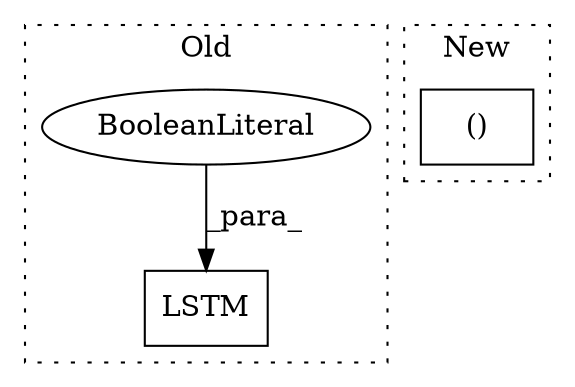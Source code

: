 digraph G {
subgraph cluster0 {
1 [label="LSTM" a="32" s="798,845" l="5,1" shape="box"];
3 [label="BooleanLiteral" a="9" s="841" l="4" shape="ellipse"];
label = "Old";
style="dotted";
}
subgraph cluster1 {
2 [label="()" a="106" s="439" l="45" shape="box"];
label = "New";
style="dotted";
}
3 -> 1 [label="_para_"];
}